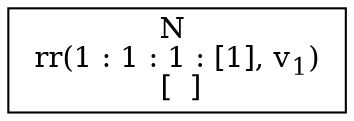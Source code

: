 digraph {
    graph [rankdir=TB
          ,bgcolor=transparent];
    node [shape=box
         ,fillcolor=white
         ,style=filled];
    0 [label=<N <BR/> rr(1 : 1 : 1 : [1], v<SUB>1</SUB>) <BR/>  [  ] >];
}